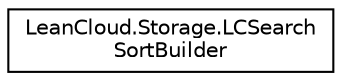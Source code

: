 digraph "Graphical Class Hierarchy"
{
  edge [fontname="Helvetica",fontsize="10",labelfontname="Helvetica",labelfontsize="10"];
  node [fontname="Helvetica",fontsize="10",shape=record];
  rankdir="LR";
  Node1 [label="LeanCloud.Storage.LCSearch\lSortBuilder",height=0.2,width=0.4,color="black", fillcolor="white", style="filled",URL="$classLeanCloud_1_1Storage_1_1LCSearchSortBuilder.html"];
}
